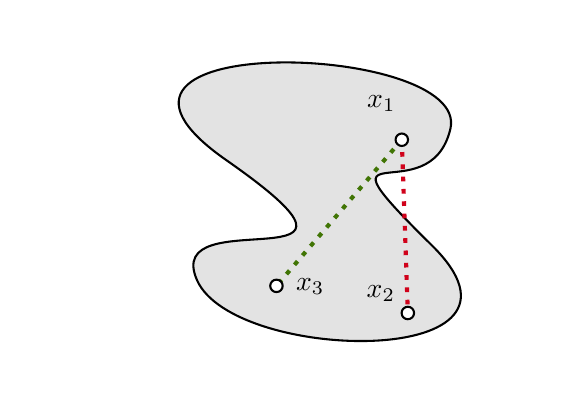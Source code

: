 

\tikzset{every picture/.style={line width=0.75pt}} %

\begin{tikzpicture}[x=0.75pt,y=0.75pt,yscale=-1,xscale=1]

\draw  [fill={rgb, 255:red, 227; green, 227; blue, 227 }  ,fill opacity=1 ] (366,182) .. controls (275.29,118.71) and (484,125) .. (474,167) .. controls (464,209) and (404,163) .. (465,223) .. controls (526,283) and (370,280) .. (352,240) .. controls (334,200) and (456.71,245.29) .. (366,182) -- cycle ;
\draw [color={rgb, 255:red, 208; green, 2; blue, 27 }  ,draw opacity=1 ][line width=1.5]  [dash pattern={on 1.69pt off 2.76pt}]  (450.6,172.2) -- (453.5,255.67) ;
\draw  [fill={rgb, 255:red, 255; green, 255; blue, 255 }  ,fill opacity=1 ] (450.5,255.67) .. controls (450.5,254.01) and (451.84,252.67) .. (453.5,252.67) .. controls (455.16,252.67) and (456.5,254.01) .. (456.5,255.67) .. controls (456.5,257.33) and (455.16,258.67) .. (453.5,258.67) .. controls (451.84,258.67) and (450.5,257.33) .. (450.5,255.67) -- cycle ;
\draw [color={rgb, 255:red, 65; green, 117; blue, 5 }  ,draw opacity=1 ][line width=1.5]  [dash pattern={on 1.69pt off 2.76pt}]  (450.6,172.2) -- (390.2,242.6) ;
\draw  [fill={rgb, 255:red, 255; green, 255; blue, 255 }  ,fill opacity=1 ] (387.2,242.6) .. controls (387.2,240.94) and (388.54,239.6) .. (390.2,239.6) .. controls (391.86,239.6) and (393.2,240.94) .. (393.2,242.6) .. controls (393.2,244.26) and (391.86,245.6) .. (390.2,245.6) .. controls (388.54,245.6) and (387.2,244.26) .. (387.2,242.6) -- cycle ;
\draw  [fill={rgb, 255:red, 255; green, 255; blue, 255 }  ,fill opacity=1 ] (447.6,172.2) .. controls (447.6,170.54) and (448.94,169.2) .. (450.6,169.2) .. controls (452.26,169.2) and (453.6,170.54) .. (453.6,172.2) .. controls (453.6,173.86) and (452.26,175.2) .. (450.6,175.2) .. controls (448.94,175.2) and (447.6,173.86) .. (447.6,172.2) -- cycle ;

\draw (432.44,149.56) node [anchor=north west][inner sep=0.75pt]    {$x_{1}$};
\draw (432.19,241.08) node [anchor=north west][inner sep=0.75pt]    {$x_{2}$};
\draw (398.19,237.71) node [anchor=north west][inner sep=0.75pt]    {$x_{3}$};


\end{tikzpicture}